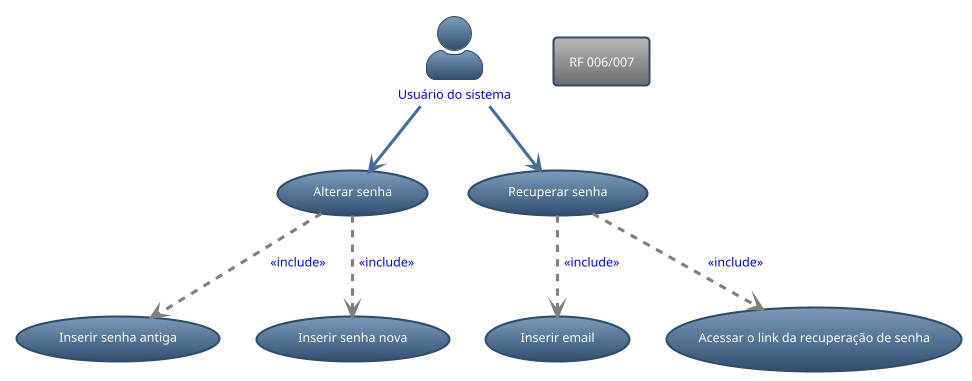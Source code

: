 @startuml RF_006
!theme spacelab
skinparam actorStyle awesome

:Usuário do sistema: as usuario #text:blue
rectangle requisito_funcional as "RF 006/007"

(Alterar senha) as RF006
(Inserir senha antiga) as senha_antiga
(Inserir senha nova) as senha_nova
(Recuperar senha) as RF007
(Inserir email) as inserir_email
(Acessar o link da recuperação de senha) as link_recu_senha

usuario --> RF006
RF006 ..> senha_antiga #line:gray;text:blue : <<include>>
RF006 ..> senha_nova #line:gray;text:blue : <<include>>
usuario --> RF007
RF007 ..> inserir_email#line:gray;text:blue : <<include>>
RF007 ..> link_recu_senha#line:gray;text:blue : <<include>>


@enduml
